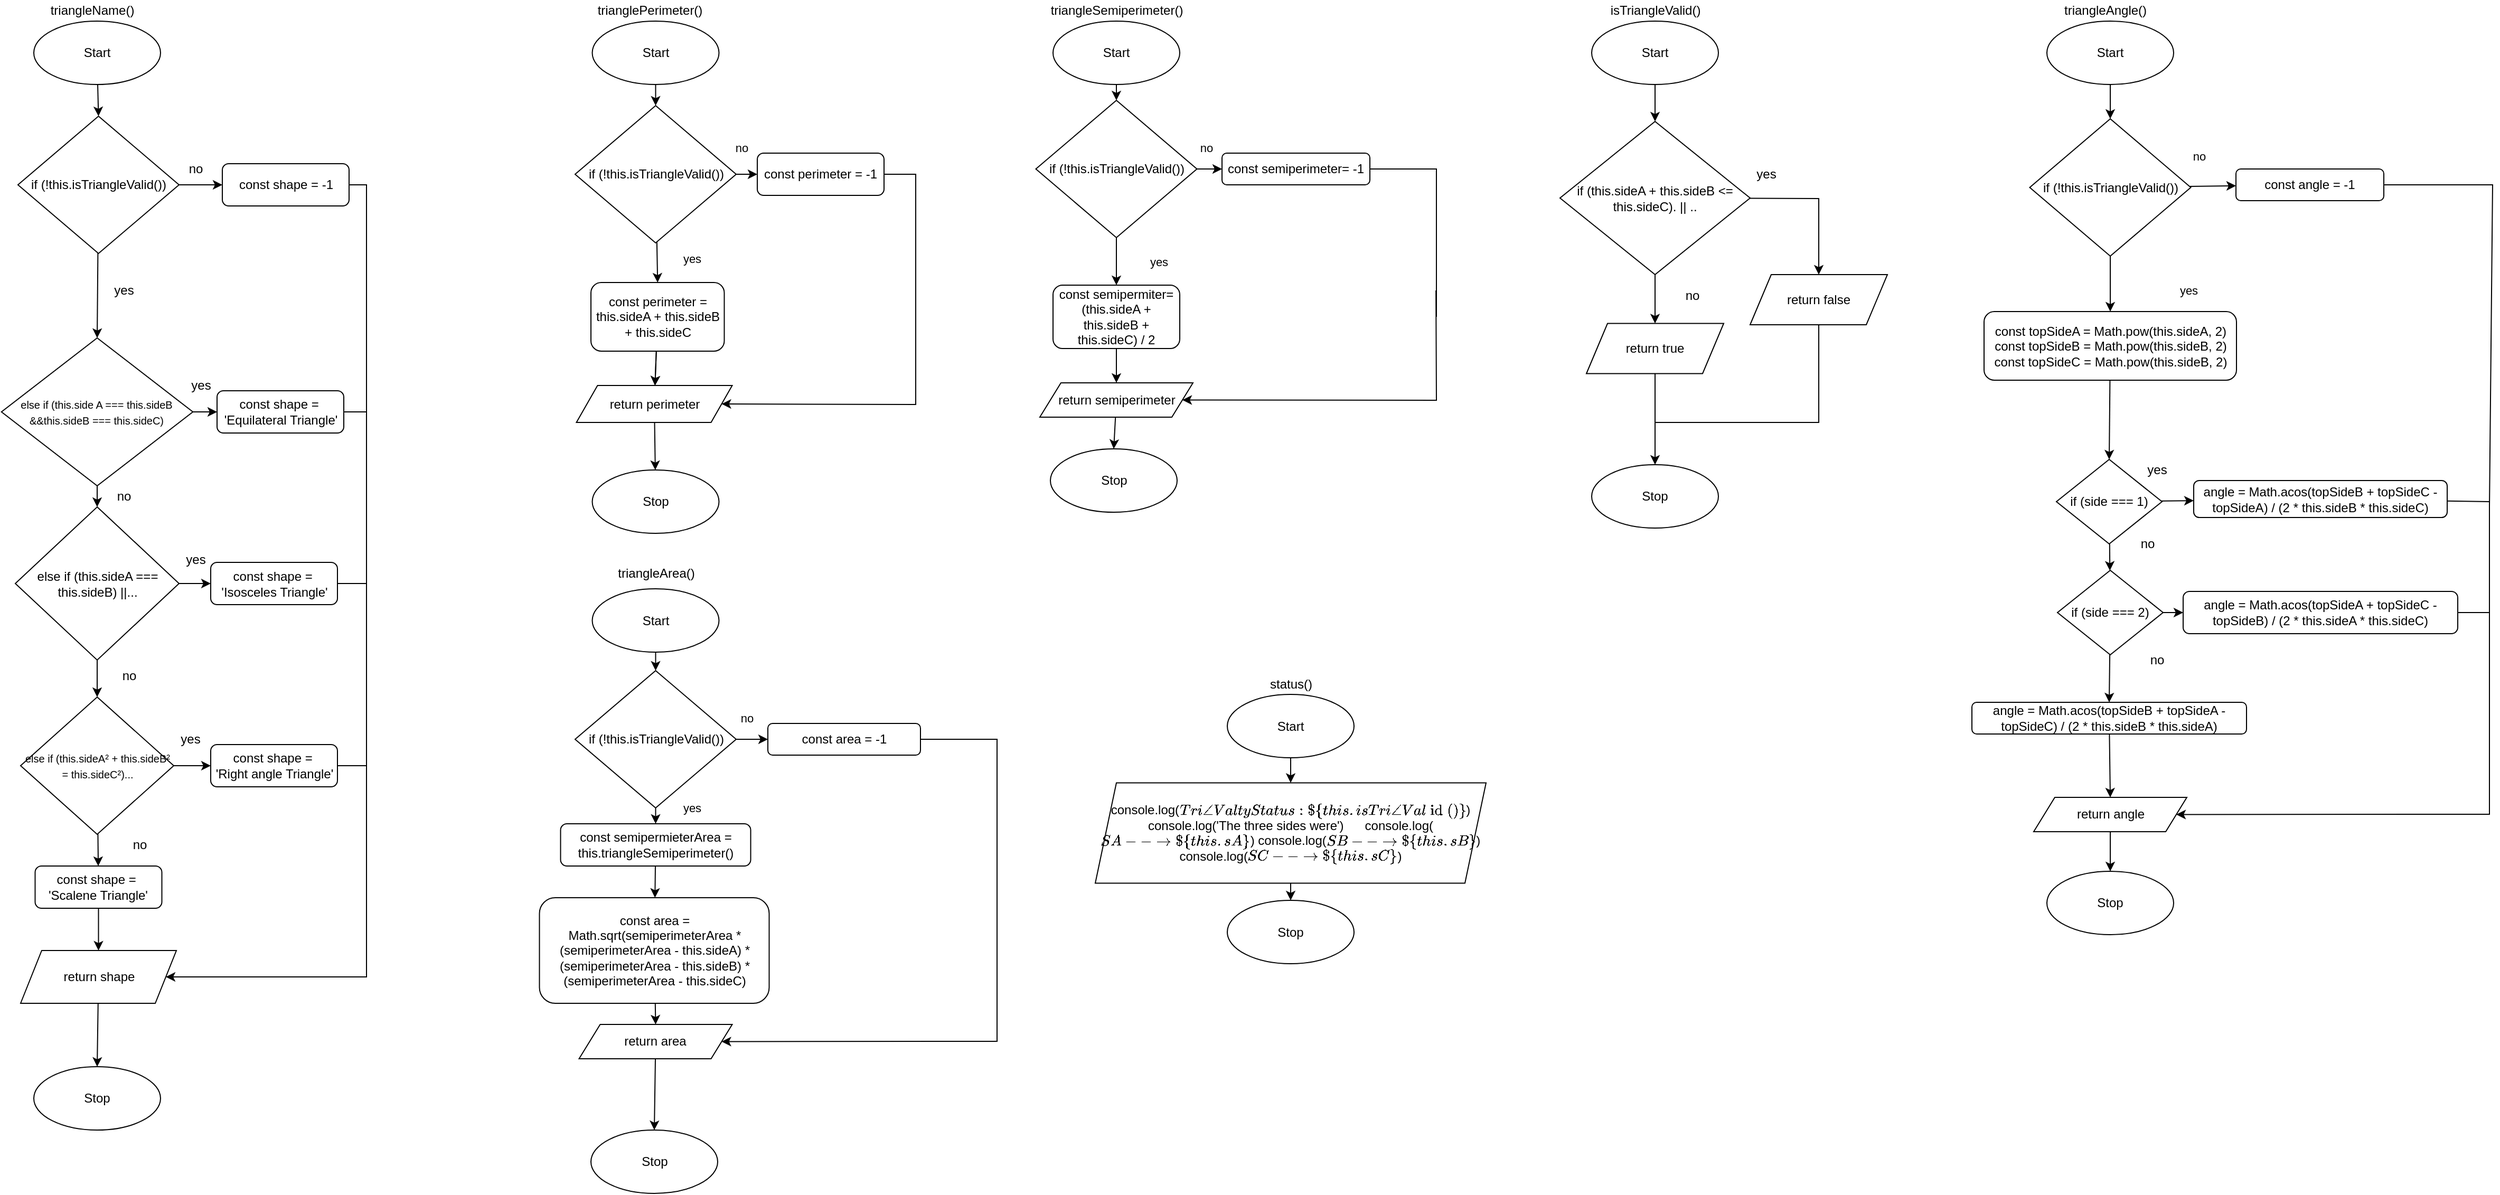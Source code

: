 <mxfile>
    <diagram id="bVoswQC8T6PlKmy4Bn8u" name="Page-1">
        <mxGraphModel dx="887" dy="1994" grid="1" gridSize="10" guides="1" tooltips="1" connect="1" arrows="1" fold="1" page="1" pageScale="1" pageWidth="827" pageHeight="1169" math="0" shadow="0">
            <root>
                <mxCell id="0"/>
                <mxCell id="1" parent="0"/>
                <mxCell id="290" style="edgeStyle=none;html=1;entryX=0.5;entryY=0;entryDx=0;entryDy=0;" parent="1" source="3" target="289" edge="1">
                    <mxGeometry relative="1" as="geometry"/>
                </mxCell>
                <mxCell id="3" value="Start" style="ellipse;whiteSpace=wrap;html=1;" parent="1" vertex="1">
                    <mxGeometry x="105" y="-80" width="120" height="60" as="geometry"/>
                </mxCell>
                <mxCell id="4" value="Stop" style="ellipse;whiteSpace=wrap;html=1;" parent="1" vertex="1">
                    <mxGeometry x="105" y="910" width="120" height="60" as="geometry"/>
                </mxCell>
                <mxCell id="127" value="triangleName()" style="text;html=1;align=center;verticalAlign=middle;resizable=0;points=[];autosize=1;strokeColor=none;fillColor=none;" parent="1" vertex="1">
                    <mxGeometry x="115" y="-100" width="90" height="20" as="geometry"/>
                </mxCell>
                <mxCell id="128" value="trianglePerimeter()" style="text;html=1;align=center;verticalAlign=middle;resizable=0;points=[];autosize=1;strokeColor=none;fillColor=none;" parent="1" vertex="1">
                    <mxGeometry x="632.5" y="-100" width="110" height="20" as="geometry"/>
                </mxCell>
                <mxCell id="129" value="triangleSemiperimeter()" style="text;html=1;align=center;verticalAlign=middle;resizable=0;points=[];autosize=1;strokeColor=none;fillColor=none;" parent="1" vertex="1">
                    <mxGeometry x="1060" y="-100" width="140" height="20" as="geometry"/>
                </mxCell>
                <mxCell id="130" value="triangleAngle()" style="text;html=1;align=center;verticalAlign=middle;resizable=0;points=[];autosize=1;strokeColor=none;fillColor=none;" parent="1" vertex="1">
                    <mxGeometry x="2021" y="-100" width="90" height="20" as="geometry"/>
                </mxCell>
                <mxCell id="133" value="status()" style="text;html=1;align=center;verticalAlign=middle;resizable=0;points=[];autosize=1;strokeColor=none;fillColor=none;" parent="1" vertex="1">
                    <mxGeometry x="1265" y="537.5" width="60" height="20" as="geometry"/>
                </mxCell>
                <mxCell id="140" value="" style="edgeStyle=none;html=1;" parent="1" source="134" target="136" edge="1">
                    <mxGeometry relative="1" as="geometry"/>
                </mxCell>
                <mxCell id="301" value="" style="edgeStyle=none;rounded=0;html=1;endArrow=classic;endFill=1;" parent="1" source="134" target="299" edge="1">
                    <mxGeometry relative="1" as="geometry"/>
                </mxCell>
                <mxCell id="134" value="&lt;font style=&quot;font-size: 10px&quot;&gt;else if (this.side A === this.sideB &amp;amp;&amp;amp;this.sideB === this.sideC)&lt;/font&gt;" style="rhombus;whiteSpace=wrap;html=1;" parent="1" vertex="1">
                    <mxGeometry x="74.38" y="220" width="181.25" height="140" as="geometry"/>
                </mxCell>
                <mxCell id="139" value="" style="edgeStyle=none;html=1;" parent="1" source="136" target="138" edge="1">
                    <mxGeometry relative="1" as="geometry"/>
                </mxCell>
                <mxCell id="304" style="edgeStyle=none;rounded=0;html=1;entryX=0;entryY=0.5;entryDx=0;entryDy=0;endArrow=classic;endFill=1;" parent="1" source="136" target="302" edge="1">
                    <mxGeometry relative="1" as="geometry"/>
                </mxCell>
                <mxCell id="136" value="else if (this.sideA === this.sideB) ||..." style="rhombus;whiteSpace=wrap;html=1;" parent="1" vertex="1">
                    <mxGeometry x="87.5" y="380" width="155" height="145" as="geometry"/>
                </mxCell>
                <mxCell id="312" style="edgeStyle=none;rounded=0;html=1;entryX=0;entryY=0.5;entryDx=0;entryDy=0;fontSize=11;endArrow=classic;endFill=1;" parent="1" source="138" target="310" edge="1">
                    <mxGeometry relative="1" as="geometry"/>
                </mxCell>
                <mxCell id="314" value="" style="edgeStyle=none;rounded=0;html=1;fontSize=11;endArrow=classic;endFill=1;" parent="1" source="138" target="313" edge="1">
                    <mxGeometry relative="1" as="geometry"/>
                </mxCell>
                <mxCell id="138" value="&lt;span&gt;&lt;font style=&quot;font-size: 10px&quot;&gt;else if (this.sideA² + this.sideB² = this.sideC²)...&lt;/font&gt;&lt;/span&gt;" style="rhombus;whiteSpace=wrap;html=1;" parent="1" vertex="1">
                    <mxGeometry x="92.5" y="560" width="145" height="130" as="geometry"/>
                </mxCell>
                <mxCell id="142" value="no" style="text;html=1;align=center;verticalAlign=middle;resizable=0;points=[];autosize=1;strokeColor=none;fillColor=none;" parent="1" vertex="1">
                    <mxGeometry x="175" y="360" width="30" height="20" as="geometry"/>
                </mxCell>
                <mxCell id="143" value="no" style="text;html=1;align=center;verticalAlign=middle;resizable=0;points=[];autosize=1;strokeColor=none;fillColor=none;" parent="1" vertex="1">
                    <mxGeometry x="180" y="530" width="30" height="20" as="geometry"/>
                </mxCell>
                <mxCell id="144" value="no" style="text;html=1;align=center;verticalAlign=middle;resizable=0;points=[];autosize=1;strokeColor=none;fillColor=none;" parent="1" vertex="1">
                    <mxGeometry x="190" y="690" width="30" height="20" as="geometry"/>
                </mxCell>
                <mxCell id="151" style="edgeStyle=none;html=1;entryX=0.5;entryY=0;entryDx=0;entryDy=0;" parent="1" source="146" target="4" edge="1">
                    <mxGeometry relative="1" as="geometry"/>
                </mxCell>
                <mxCell id="146" value="return shape" style="shape=parallelogram;perimeter=parallelogramPerimeter;whiteSpace=wrap;html=1;fixedSize=1;" parent="1" vertex="1">
                    <mxGeometry x="92.5" y="800" width="147.5" height="50" as="geometry"/>
                </mxCell>
                <mxCell id="152" value="yes" style="text;html=1;align=center;verticalAlign=middle;resizable=0;points=[];autosize=1;strokeColor=none;fillColor=none;" parent="1" vertex="1">
                    <mxGeometry x="247.5" y="255" width="30" height="20" as="geometry"/>
                </mxCell>
                <mxCell id="153" value="yes" style="text;html=1;align=center;verticalAlign=middle;resizable=0;points=[];autosize=1;strokeColor=none;fillColor=none;" parent="1" vertex="1">
                    <mxGeometry x="242.5" y="420" width="30" height="20" as="geometry"/>
                </mxCell>
                <mxCell id="154" value="yes" style="text;html=1;align=center;verticalAlign=middle;resizable=0;points=[];autosize=1;strokeColor=none;fillColor=none;" parent="1" vertex="1">
                    <mxGeometry x="237.5" y="590" width="30" height="20" as="geometry"/>
                </mxCell>
                <mxCell id="319" value="" style="edgeStyle=none;rounded=0;html=1;fontSize=11;endArrow=classic;endFill=1;" parent="1" source="167" target="318" edge="1">
                    <mxGeometry relative="1" as="geometry"/>
                </mxCell>
                <mxCell id="167" value="Start" style="ellipse;whiteSpace=wrap;html=1;" parent="1" vertex="1">
                    <mxGeometry x="633.75" y="-80" width="120" height="60" as="geometry"/>
                </mxCell>
                <mxCell id="168" value="Stop" style="ellipse;whiteSpace=wrap;html=1;" parent="1" vertex="1">
                    <mxGeometry x="633.75" y="345" width="120" height="60" as="geometry"/>
                </mxCell>
                <mxCell id="331" style="edgeStyle=none;rounded=0;html=1;entryX=0.5;entryY=0;entryDx=0;entryDy=0;fontSize=11;endArrow=classic;endFill=1;" parent="1" source="178" target="330" edge="1">
                    <mxGeometry relative="1" as="geometry"/>
                </mxCell>
                <mxCell id="178" value="Start" style="ellipse;whiteSpace=wrap;html=1;" parent="1" vertex="1">
                    <mxGeometry x="1070" y="-80" width="120" height="60" as="geometry"/>
                </mxCell>
                <mxCell id="248" value="" style="edgeStyle=none;html=1;" parent="1" source="179" target="247" edge="1">
                    <mxGeometry relative="1" as="geometry"/>
                </mxCell>
                <mxCell id="323" value="" style="edgeStyle=none;rounded=0;html=1;fontSize=11;endArrow=classic;endFill=1;" parent="1" source="179" target="247" edge="1">
                    <mxGeometry relative="1" as="geometry"/>
                </mxCell>
                <mxCell id="179" value="const perimeter = this.sideA + this.sideB + this.sideC" style="rounded=1;whiteSpace=wrap;html=1;" parent="1" vertex="1">
                    <mxGeometry x="632.5" y="167.5" width="126.25" height="65" as="geometry"/>
                </mxCell>
                <mxCell id="251" style="edgeStyle=none;html=1;entryX=0.5;entryY=0;entryDx=0;entryDy=0;" parent="1" source="181" target="250" edge="1">
                    <mxGeometry relative="1" as="geometry"/>
                </mxCell>
                <mxCell id="181" value="const semipermiter= (this.sideA + this.sideB + this.sideC) / 2" style="rounded=1;whiteSpace=wrap;html=1;" parent="1" vertex="1">
                    <mxGeometry x="1070" y="170" width="120" height="60" as="geometry"/>
                </mxCell>
                <mxCell id="188" value="Stop" style="ellipse;whiteSpace=wrap;html=1;" parent="1" vertex="1">
                    <mxGeometry x="1067.5" y="325" width="120" height="60" as="geometry"/>
                </mxCell>
                <mxCell id="190" value="triangleArea()" style="text;html=1;align=center;verticalAlign=middle;resizable=0;points=[];autosize=1;strokeColor=none;fillColor=none;" parent="1" vertex="1">
                    <mxGeometry x="648.75" y="432.5" width="90" height="20" as="geometry"/>
                </mxCell>
                <mxCell id="343" style="edgeStyle=none;rounded=0;html=1;entryX=0.5;entryY=0;entryDx=0;entryDy=0;fontSize=11;endArrow=classic;endFill=1;" parent="1" source="192" target="342" edge="1">
                    <mxGeometry relative="1" as="geometry"/>
                </mxCell>
                <mxCell id="192" value="Start" style="ellipse;whiteSpace=wrap;html=1;" parent="1" vertex="1">
                    <mxGeometry x="633.75" y="457.5" width="120" height="60" as="geometry"/>
                </mxCell>
                <mxCell id="193" style="edgeStyle=none;rounded=0;html=1;entryX=0.5;entryY=0;entryDx=0;entryDy=0;endArrow=classic;endFill=1;startArrow=none;" parent="1" source="253" target="195" edge="1">
                    <mxGeometry relative="1" as="geometry"/>
                </mxCell>
                <mxCell id="256" style="edgeStyle=none;html=1;entryX=0.5;entryY=0;entryDx=0;entryDy=0;" parent="1" source="194" target="253" edge="1">
                    <mxGeometry relative="1" as="geometry"/>
                </mxCell>
                <mxCell id="194" value="const area = Math.sqrt(semiperimeterArea *(semiperimeterArea - this.sideA) * (semiperimeterArea - this.sideB) * (semiperimeterArea - this.sideC)" style="rounded=1;whiteSpace=wrap;html=1;" parent="1" vertex="1">
                    <mxGeometry x="583.75" y="750" width="217.5" height="100" as="geometry"/>
                </mxCell>
                <mxCell id="195" value="Stop" style="ellipse;whiteSpace=wrap;html=1;" parent="1" vertex="1">
                    <mxGeometry x="632.5" y="970" width="120" height="60" as="geometry"/>
                </mxCell>
                <mxCell id="258" style="edgeStyle=none;html=1;entryX=0.5;entryY=0;entryDx=0;entryDy=0;" parent="1" source="196" target="257" edge="1">
                    <mxGeometry relative="1" as="geometry"/>
                </mxCell>
                <mxCell id="196" value="const topSideA = Math.pow(this.sideA, 2)&lt;br&gt;const topSideB = Math.pow(this.sideB, 2)&lt;br&gt;const topSideC = Math.pow(this.sideB, 2)" style="rounded=1;whiteSpace=wrap;html=1;" parent="1" vertex="1">
                    <mxGeometry x="1951.5" y="195" width="239" height="65" as="geometry"/>
                </mxCell>
                <mxCell id="358" style="edgeStyle=none;rounded=0;html=1;entryX=0.5;entryY=0;entryDx=0;entryDy=0;fontSize=11;endArrow=classic;endFill=1;" parent="1" source="198" target="357" edge="1">
                    <mxGeometry relative="1" as="geometry"/>
                </mxCell>
                <mxCell id="198" value="Start" style="ellipse;whiteSpace=wrap;html=1;" parent="1" vertex="1">
                    <mxGeometry x="2011" y="-80" width="120" height="60" as="geometry"/>
                </mxCell>
                <mxCell id="200" value="Stop" style="ellipse;whiteSpace=wrap;html=1;" parent="1" vertex="1">
                    <mxGeometry x="2011" y="725" width="120" height="60" as="geometry"/>
                </mxCell>
                <mxCell id="286" style="edgeStyle=none;html=1;entryX=0.5;entryY=0;entryDx=0;entryDy=0;" parent="1" source="207" target="281" edge="1">
                    <mxGeometry relative="1" as="geometry"/>
                </mxCell>
                <mxCell id="207" value="angle = Math.acos(topSideB + topSideA - topSideC) / (2 * this.sideB * this.sideA)" style="rounded=1;whiteSpace=wrap;html=1;" parent="1" vertex="1">
                    <mxGeometry x="1940" y="565" width="260" height="30" as="geometry"/>
                </mxCell>
                <mxCell id="222" style="edgeStyle=none;rounded=0;html=1;entryX=0.5;entryY=0;entryDx=0;entryDy=0;fontFamily=Helvetica;fontSize=12;endArrow=classic;endFill=1;" parent="1" source="213" target="221" edge="1">
                    <mxGeometry relative="1" as="geometry"/>
                </mxCell>
                <mxCell id="213" value="Start" style="ellipse;whiteSpace=wrap;html=1;" parent="1" vertex="1">
                    <mxGeometry x="1235" y="557.5" width="120" height="60" as="geometry"/>
                </mxCell>
                <mxCell id="216" value="Stop" style="ellipse;whiteSpace=wrap;html=1;" parent="1" vertex="1">
                    <mxGeometry x="1235" y="752.5" width="120" height="60" as="geometry"/>
                </mxCell>
                <mxCell id="224" style="edgeStyle=none;rounded=0;html=1;entryX=0.5;entryY=0;entryDx=0;entryDy=0;fontFamily=Helvetica;fontSize=12;endArrow=classic;endFill=1;" parent="1" source="221" target="216" edge="1">
                    <mxGeometry relative="1" as="geometry"/>
                </mxCell>
                <mxCell id="221" value="console.log(`Triangle Validity Status: ${this.isTriangleValid()}`)&lt;br&gt;console.log('The three sides were')&amp;nbsp; &amp;nbsp; &amp;nbsp; console.log(`Side A ---&amp;gt; ${this.sideA}`) console.log(`Side B ---&amp;gt; ${this.sideB}`) console.log(`Side C ---&amp;gt; ${this.sideC}`)" style="shape=parallelogram;perimeter=parallelogramPerimeter;whiteSpace=wrap;html=1;fixedSize=1;fontFamily=Helvetica;fontSize=12;" parent="1" vertex="1">
                    <mxGeometry x="1110" y="641.25" width="370" height="95" as="geometry"/>
                </mxCell>
                <mxCell id="226" value="isTriangleValid()" style="text;html=1;align=center;verticalAlign=middle;resizable=0;points=[];autosize=1;strokeColor=none;fillColor=none;" parent="1" vertex="1">
                    <mxGeometry x="1590" y="-100" width="100" height="20" as="geometry"/>
                </mxCell>
                <mxCell id="233" style="edgeStyle=none;html=1;entryX=0.5;entryY=0;entryDx=0;entryDy=0;" parent="1" source="228" target="232" edge="1">
                    <mxGeometry relative="1" as="geometry"/>
                </mxCell>
                <mxCell id="228" value="Start" style="ellipse;whiteSpace=wrap;html=1;" parent="1" vertex="1">
                    <mxGeometry x="1580" y="-80" width="120" height="60" as="geometry"/>
                </mxCell>
                <mxCell id="229" value="Stop" style="ellipse;whiteSpace=wrap;html=1;" parent="1" vertex="1">
                    <mxGeometry x="1580" y="340" width="120" height="60" as="geometry"/>
                </mxCell>
                <mxCell id="236" style="edgeStyle=none;html=1;entryX=0.5;entryY=0;entryDx=0;entryDy=0;rounded=0;" parent="1" source="232" target="239" edge="1">
                    <mxGeometry relative="1" as="geometry">
                        <mxPoint x="1875" y="147.5" as="targetPoint"/>
                        <Array as="points">
                            <mxPoint x="1795" y="88"/>
                        </Array>
                    </mxGeometry>
                </mxCell>
                <mxCell id="242" style="edgeStyle=none;rounded=0;html=1;entryX=0.5;entryY=0;entryDx=0;entryDy=0;endArrow=classic;endFill=1;" parent="1" source="232" target="241" edge="1">
                    <mxGeometry relative="1" as="geometry"/>
                </mxCell>
                <mxCell id="232" value="if (this.sideA + this.sideB &amp;lt;= this.sideC). || .." style="rhombus;whiteSpace=wrap;html=1;" parent="1" vertex="1">
                    <mxGeometry x="1550" y="15" width="180" height="145" as="geometry"/>
                </mxCell>
                <mxCell id="240" style="edgeStyle=none;rounded=0;html=1;endArrow=none;endFill=0;exitX=0.5;exitY=1;exitDx=0;exitDy=0;" parent="1" source="239" edge="1">
                    <mxGeometry relative="1" as="geometry">
                        <mxPoint x="1640" y="300" as="targetPoint"/>
                        <mxPoint x="1879" y="207.5" as="sourcePoint"/>
                        <Array as="points">
                            <mxPoint x="1795" y="300"/>
                        </Array>
                    </mxGeometry>
                </mxCell>
                <mxCell id="239" value="return false" style="shape=parallelogram;perimeter=parallelogramPerimeter;whiteSpace=wrap;html=1;fixedSize=1;fontFamily=Helvetica;fontSize=12;" parent="1" vertex="1">
                    <mxGeometry x="1730" y="160" width="130" height="47.5" as="geometry"/>
                </mxCell>
                <mxCell id="244" style="edgeStyle=none;rounded=0;html=1;entryX=0.5;entryY=0;entryDx=0;entryDy=0;endArrow=classic;endFill=1;" parent="1" source="241" target="229" edge="1">
                    <mxGeometry relative="1" as="geometry"/>
                </mxCell>
                <mxCell id="241" value="return true" style="shape=parallelogram;perimeter=parallelogramPerimeter;whiteSpace=wrap;html=1;fixedSize=1;fontFamily=Helvetica;fontSize=12;" parent="1" vertex="1">
                    <mxGeometry x="1575" y="206.25" width="130" height="47.5" as="geometry"/>
                </mxCell>
                <mxCell id="245" value="yes" style="text;html=1;align=center;verticalAlign=middle;resizable=0;points=[];autosize=1;strokeColor=none;fillColor=none;" parent="1" vertex="1">
                    <mxGeometry x="1730" y="55" width="30" height="20" as="geometry"/>
                </mxCell>
                <mxCell id="246" value="no" style="text;html=1;align=center;verticalAlign=middle;resizable=0;points=[];autosize=1;strokeColor=none;fillColor=none;" parent="1" vertex="1">
                    <mxGeometry x="1660" y="170" width="30" height="20" as="geometry"/>
                </mxCell>
                <mxCell id="249" value="" style="edgeStyle=none;html=1;" parent="1" source="247" target="168" edge="1">
                    <mxGeometry relative="1" as="geometry"/>
                </mxCell>
                <mxCell id="247" value="return perimeter" style="shape=parallelogram;perimeter=parallelogramPerimeter;whiteSpace=wrap;html=1;fixedSize=1;" parent="1" vertex="1">
                    <mxGeometry x="618.75" y="265" width="147.5" height="35" as="geometry"/>
                </mxCell>
                <mxCell id="252" style="edgeStyle=none;html=1;entryX=0.5;entryY=0;entryDx=0;entryDy=0;" parent="1" source="250" target="188" edge="1">
                    <mxGeometry relative="1" as="geometry"/>
                </mxCell>
                <mxCell id="250" value="return semiperimeter" style="shape=parallelogram;perimeter=parallelogramPerimeter;whiteSpace=wrap;html=1;fixedSize=1;" parent="1" vertex="1">
                    <mxGeometry x="1057.5" y="262.5" width="145" height="32.5" as="geometry"/>
                </mxCell>
                <mxCell id="253" value="return area" style="shape=parallelogram;perimeter=parallelogramPerimeter;whiteSpace=wrap;html=1;fixedSize=1;" parent="1" vertex="1">
                    <mxGeometry x="621.25" y="870" width="145" height="32.5" as="geometry"/>
                </mxCell>
                <mxCell id="267" value="" style="edgeStyle=none;rounded=0;html=1;endArrow=classic;endFill=1;" parent="1" source="257" target="266" edge="1">
                    <mxGeometry relative="1" as="geometry"/>
                </mxCell>
                <mxCell id="269" value="" style="edgeStyle=none;rounded=0;html=1;endArrow=classic;endFill=1;" parent="1" source="257" target="261" edge="1">
                    <mxGeometry relative="1" as="geometry"/>
                </mxCell>
                <mxCell id="257" value="if (side === 1)" style="rhombus;whiteSpace=wrap;html=1;" parent="1" vertex="1">
                    <mxGeometry x="2020" y="335" width="100" height="80" as="geometry"/>
                </mxCell>
                <mxCell id="276" style="edgeStyle=none;rounded=0;html=1;endArrow=none;endFill=0;" parent="1" source="261" edge="1">
                    <mxGeometry relative="1" as="geometry">
                        <mxPoint x="2430" y="485" as="targetPoint"/>
                        <Array as="points">
                            <mxPoint x="2430" y="375"/>
                        </Array>
                    </mxGeometry>
                </mxCell>
                <mxCell id="261" value="angle = Math.acos(topSideB + topSideC - topSideA) / (2 * this.sideB * this.sideC)" style="rounded=1;whiteSpace=wrap;html=1;" parent="1" vertex="1">
                    <mxGeometry x="2150" y="355" width="240" height="35" as="geometry"/>
                </mxCell>
                <mxCell id="272" style="edgeStyle=none;rounded=0;html=1;entryX=0;entryY=0.5;entryDx=0;entryDy=0;endArrow=classic;endFill=1;" parent="1" source="266" target="271" edge="1">
                    <mxGeometry relative="1" as="geometry"/>
                </mxCell>
                <mxCell id="285" style="edgeStyle=none;html=1;entryX=0.5;entryY=0;entryDx=0;entryDy=0;" parent="1" source="266" target="207" edge="1">
                    <mxGeometry relative="1" as="geometry"/>
                </mxCell>
                <mxCell id="266" value="if (side === 2)" style="rhombus;whiteSpace=wrap;html=1;" parent="1" vertex="1">
                    <mxGeometry x="2021" y="440" width="100" height="80" as="geometry"/>
                </mxCell>
                <mxCell id="275" style="edgeStyle=none;rounded=0;html=1;entryX=1;entryY=0.5;entryDx=0;entryDy=0;endArrow=classic;endFill=1;exitX=1;exitY=0.5;exitDx=0;exitDy=0;" parent="1" source="271" target="281" edge="1">
                    <mxGeometry relative="1" as="geometry">
                        <Array as="points">
                            <mxPoint x="2430" y="480"/>
                            <mxPoint x="2430" y="671"/>
                        </Array>
                    </mxGeometry>
                </mxCell>
                <mxCell id="271" value="angle = Math.acos(topSideA + topSideC - topSideB) / (2 * this.sideA * this.sideC)" style="rounded=1;whiteSpace=wrap;html=1;" parent="1" vertex="1">
                    <mxGeometry x="2140" y="460" width="260" height="40" as="geometry"/>
                </mxCell>
                <mxCell id="277" value="no" style="text;html=1;align=center;verticalAlign=middle;resizable=0;points=[];autosize=1;strokeColor=none;fillColor=none;" parent="1" vertex="1">
                    <mxGeometry x="2091" y="405" width="30" height="20" as="geometry"/>
                </mxCell>
                <mxCell id="278" value="yes" style="text;html=1;align=center;verticalAlign=middle;resizable=0;points=[];autosize=1;strokeColor=none;fillColor=none;" parent="1" vertex="1">
                    <mxGeometry x="2100" y="335" width="30" height="20" as="geometry"/>
                </mxCell>
                <mxCell id="279" value="no" style="text;html=1;align=center;verticalAlign=middle;resizable=0;points=[];autosize=1;strokeColor=none;fillColor=none;" parent="1" vertex="1">
                    <mxGeometry x="2100" y="515" width="30" height="20" as="geometry"/>
                </mxCell>
                <mxCell id="283" value="" style="edgeStyle=none;rounded=0;html=1;endArrow=classic;endFill=1;" parent="1" source="281" target="200" edge="1">
                    <mxGeometry relative="1" as="geometry"/>
                </mxCell>
                <mxCell id="281" value="return angle" style="shape=parallelogram;perimeter=parallelogramPerimeter;whiteSpace=wrap;html=1;fixedSize=1;" parent="1" vertex="1">
                    <mxGeometry x="1998.5" y="655" width="145" height="32.5" as="geometry"/>
                </mxCell>
                <mxCell id="291" style="edgeStyle=none;html=1;entryX=0.5;entryY=0;entryDx=0;entryDy=0;" parent="1" source="289" target="134" edge="1">
                    <mxGeometry relative="1" as="geometry"/>
                </mxCell>
                <mxCell id="294" value="" style="edgeStyle=none;html=1;" parent="1" source="289" target="293" edge="1">
                    <mxGeometry relative="1" as="geometry"/>
                </mxCell>
                <mxCell id="289" value="if (!this.isTriangleValid())" style="rhombus;whiteSpace=wrap;html=1;" parent="1" vertex="1">
                    <mxGeometry x="90" y="10" width="152.5" height="130" as="geometry"/>
                </mxCell>
                <mxCell id="292" value="yes" style="text;html=1;align=center;verticalAlign=middle;resizable=0;points=[];autosize=1;strokeColor=none;fillColor=none;" parent="1" vertex="1">
                    <mxGeometry x="175" y="165" width="30" height="20" as="geometry"/>
                </mxCell>
                <mxCell id="377" style="edgeStyle=none;rounded=0;html=1;endArrow=none;endFill=0;" edge="1" parent="1" source="293">
                    <mxGeometry relative="1" as="geometry">
                        <mxPoint x="420" y="630" as="targetPoint"/>
                        <Array as="points">
                            <mxPoint x="420" y="75"/>
                        </Array>
                    </mxGeometry>
                </mxCell>
                <mxCell id="293" value="const shape = -1" style="rounded=1;whiteSpace=wrap;html=1;" parent="1" vertex="1">
                    <mxGeometry x="283.5" y="55" width="120" height="40" as="geometry"/>
                </mxCell>
                <mxCell id="378" style="edgeStyle=none;rounded=0;html=1;endArrow=none;endFill=0;" edge="1" parent="1" source="299">
                    <mxGeometry relative="1" as="geometry">
                        <mxPoint x="420" y="290" as="targetPoint"/>
                    </mxGeometry>
                </mxCell>
                <mxCell id="299" value="const shape =&amp;nbsp;&lt;br&gt;'Equilateral Triangle'" style="rounded=1;whiteSpace=wrap;html=1;" parent="1" vertex="1">
                    <mxGeometry x="278.5" y="270" width="120" height="40" as="geometry"/>
                </mxCell>
                <mxCell id="379" style="edgeStyle=none;rounded=0;html=1;endArrow=none;endFill=0;" edge="1" parent="1" source="302">
                    <mxGeometry relative="1" as="geometry">
                        <mxPoint x="420" y="452.5" as="targetPoint"/>
                    </mxGeometry>
                </mxCell>
                <mxCell id="302" value="const shape =&amp;nbsp;&lt;br&gt;'Isosceles Triangle'" style="rounded=1;whiteSpace=wrap;html=1;" parent="1" vertex="1">
                    <mxGeometry x="272.5" y="432.5" width="120" height="40" as="geometry"/>
                </mxCell>
                <mxCell id="373" style="edgeStyle=none;html=1;entryX=1;entryY=0.5;entryDx=0;entryDy=0;endArrow=classic;endFill=1;rounded=0;" edge="1" parent="1" source="310" target="146">
                    <mxGeometry relative="1" as="geometry">
                        <Array as="points">
                            <mxPoint x="420" y="625"/>
                            <mxPoint x="420" y="825"/>
                        </Array>
                    </mxGeometry>
                </mxCell>
                <mxCell id="310" value="const shape =&amp;nbsp;&lt;br&gt;'Right angle Triangle'" style="rounded=1;whiteSpace=wrap;html=1;" parent="1" vertex="1">
                    <mxGeometry x="272.5" y="605" width="120" height="40" as="geometry"/>
                </mxCell>
                <mxCell id="315" value="" style="edgeStyle=none;rounded=0;html=1;fontSize=11;endArrow=classic;endFill=1;" parent="1" source="313" target="146" edge="1">
                    <mxGeometry relative="1" as="geometry"/>
                </mxCell>
                <mxCell id="313" value="const shape =&amp;nbsp;&lt;br&gt;'Scalene Triangle'" style="rounded=1;whiteSpace=wrap;html=1;" parent="1" vertex="1">
                    <mxGeometry x="106.25" y="720" width="120" height="40" as="geometry"/>
                </mxCell>
                <mxCell id="316" value="no" style="text;html=1;align=center;verticalAlign=middle;resizable=0;points=[];autosize=1;strokeColor=none;fillColor=none;" parent="1" vertex="1">
                    <mxGeometry x="242.5" y="50" width="30" height="20" as="geometry"/>
                </mxCell>
                <mxCell id="322" style="edgeStyle=none;rounded=0;html=1;entryX=0;entryY=0.5;entryDx=0;entryDy=0;fontSize=11;endArrow=classic;endFill=1;" parent="1" source="318" target="321" edge="1">
                    <mxGeometry relative="1" as="geometry"/>
                </mxCell>
                <mxCell id="329" style="edgeStyle=none;rounded=0;html=1;entryX=0.5;entryY=0;entryDx=0;entryDy=0;fontSize=11;endArrow=classic;endFill=1;" parent="1" source="318" target="179" edge="1">
                    <mxGeometry relative="1" as="geometry"/>
                </mxCell>
                <mxCell id="318" value="if (!this.isTriangleValid())" style="rhombus;whiteSpace=wrap;html=1;" parent="1" vertex="1">
                    <mxGeometry x="617.5" width="152.5" height="130" as="geometry"/>
                </mxCell>
                <mxCell id="371" style="edgeStyle=none;html=1;endArrow=none;endFill=0;rounded=0;" edge="1" parent="1" source="321">
                    <mxGeometry relative="1" as="geometry">
                        <mxPoint x="940" y="180" as="targetPoint"/>
                        <Array as="points">
                            <mxPoint x="940" y="65"/>
                        </Array>
                    </mxGeometry>
                </mxCell>
                <mxCell id="321" value="const perimeter = -1" style="rounded=1;whiteSpace=wrap;html=1;" parent="1" vertex="1">
                    <mxGeometry x="790" y="45" width="120" height="40" as="geometry"/>
                </mxCell>
                <mxCell id="326" style="edgeStyle=none;rounded=0;html=1;fontSize=11;endArrow=classic;endFill=1;entryX=1;entryY=0.5;entryDx=0;entryDy=0;" parent="1" edge="1" target="247">
                    <mxGeometry relative="1" as="geometry">
                        <mxPoint x="693" y="320" as="targetPoint"/>
                        <Array as="points">
                            <mxPoint x="940" y="283"/>
                        </Array>
                        <mxPoint x="940" y="180" as="sourcePoint"/>
                    </mxGeometry>
                </mxCell>
                <mxCell id="327" value="no" style="text;html=1;align=center;verticalAlign=middle;resizable=0;points=[];autosize=1;strokeColor=none;fillColor=none;fontSize=11;" parent="1" vertex="1">
                    <mxGeometry x="760" y="30" width="30" height="20" as="geometry"/>
                </mxCell>
                <mxCell id="328" value="yes" style="text;html=1;align=center;verticalAlign=middle;resizable=0;points=[];autosize=1;strokeColor=none;fillColor=none;fontSize=11;" parent="1" vertex="1">
                    <mxGeometry x="712.5" y="135" width="30" height="20" as="geometry"/>
                </mxCell>
                <mxCell id="333" style="edgeStyle=none;rounded=0;html=1;entryX=0.5;entryY=0;entryDx=0;entryDy=0;fontSize=11;endArrow=classic;endFill=1;" parent="1" source="330" target="181" edge="1">
                    <mxGeometry relative="1" as="geometry"/>
                </mxCell>
                <mxCell id="335" style="edgeStyle=none;rounded=0;html=1;entryX=0;entryY=0.5;entryDx=0;entryDy=0;fontSize=11;endArrow=classic;endFill=1;" parent="1" source="330" target="334" edge="1">
                    <mxGeometry relative="1" as="geometry"/>
                </mxCell>
                <mxCell id="330" value="if (!this.isTriangleValid())" style="rhombus;whiteSpace=wrap;html=1;" parent="1" vertex="1">
                    <mxGeometry x="1053.75" y="-5" width="152.5" height="130" as="geometry"/>
                </mxCell>
                <mxCell id="337" style="edgeStyle=none;rounded=0;html=1;fontSize=11;endArrow=none;endFill=0;" parent="1" source="334" edge="1">
                    <mxGeometry relative="1" as="geometry">
                        <Array as="points">
                            <mxPoint x="1433" y="60"/>
                        </Array>
                        <mxPoint x="1433" y="200" as="targetPoint"/>
                    </mxGeometry>
                </mxCell>
                <mxCell id="334" value="const semiperimeter= -1" style="rounded=1;whiteSpace=wrap;html=1;" parent="1" vertex="1">
                    <mxGeometry x="1230" y="45" width="140" height="30" as="geometry"/>
                </mxCell>
                <mxCell id="338" style="edgeStyle=none;rounded=0;html=1;fontSize=11;endArrow=classic;endFill=1;entryX=1;entryY=0.5;entryDx=0;entryDy=0;" parent="1" edge="1" target="250">
                    <mxGeometry relative="1" as="geometry">
                        <mxPoint x="1130" y="310" as="targetPoint"/>
                        <Array as="points">
                            <mxPoint x="1433" y="279"/>
                        </Array>
                        <mxPoint x="1432.568" y="175" as="sourcePoint"/>
                    </mxGeometry>
                </mxCell>
                <mxCell id="339" value="no" style="text;html=1;align=center;verticalAlign=middle;resizable=0;points=[];autosize=1;strokeColor=none;fillColor=none;fontSize=11;" parent="1" vertex="1">
                    <mxGeometry x="1200" y="30" width="30" height="20" as="geometry"/>
                </mxCell>
                <mxCell id="340" value="yes" style="text;html=1;align=center;verticalAlign=middle;resizable=0;points=[];autosize=1;strokeColor=none;fillColor=none;fontSize=11;" parent="1" vertex="1">
                    <mxGeometry x="1155" y="137.5" width="30" height="20" as="geometry"/>
                </mxCell>
                <mxCell id="345" style="edgeStyle=none;rounded=0;html=1;entryX=0;entryY=0.5;entryDx=0;entryDy=0;fontSize=11;endArrow=classic;endFill=1;" parent="1" source="342" target="344" edge="1">
                    <mxGeometry relative="1" as="geometry"/>
                </mxCell>
                <mxCell id="351" value="" style="edgeStyle=none;rounded=0;html=1;fontSize=11;endArrow=classic;endFill=1;" parent="1" source="342" target="350" edge="1">
                    <mxGeometry relative="1" as="geometry"/>
                </mxCell>
                <mxCell id="342" value="if (!this.isTriangleValid())" style="rhombus;whiteSpace=wrap;html=1;" parent="1" vertex="1">
                    <mxGeometry x="617.5" y="535" width="152.5" height="130" as="geometry"/>
                </mxCell>
                <mxCell id="381" style="edgeStyle=none;rounded=0;html=1;endArrow=none;endFill=0;" edge="1" parent="1">
                    <mxGeometry relative="1" as="geometry">
                        <mxPoint x="1017" y="680" as="targetPoint"/>
                        <mxPoint x="941.5" y="600" as="sourcePoint"/>
                        <Array as="points">
                            <mxPoint x="1017" y="600"/>
                        </Array>
                    </mxGeometry>
                </mxCell>
                <mxCell id="344" value="const area = -1" style="rounded=1;whiteSpace=wrap;html=1;" parent="1" vertex="1">
                    <mxGeometry x="800" y="585" width="144.5" height="30" as="geometry"/>
                </mxCell>
                <mxCell id="348" style="edgeStyle=none;rounded=0;html=1;fontSize=11;endArrow=classic;endFill=1;entryX=1;entryY=0.5;entryDx=0;entryDy=0;" parent="1" edge="1" target="253">
                    <mxGeometry relative="1" as="geometry">
                        <mxPoint x="692" y="930" as="targetPoint"/>
                        <Array as="points">
                            <mxPoint x="1017" y="886"/>
                        </Array>
                        <mxPoint x="1017" y="677.5" as="sourcePoint"/>
                    </mxGeometry>
                </mxCell>
                <mxCell id="349" value="no" style="text;html=1;align=center;verticalAlign=middle;resizable=0;points=[];autosize=1;strokeColor=none;fillColor=none;fontSize=11;" parent="1" vertex="1">
                    <mxGeometry x="765" y="570" width="30" height="20" as="geometry"/>
                </mxCell>
                <mxCell id="353" value="" style="edgeStyle=none;rounded=0;html=1;fontSize=11;endArrow=classic;endFill=1;" parent="1" source="350" target="194" edge="1">
                    <mxGeometry relative="1" as="geometry"/>
                </mxCell>
                <mxCell id="350" value="const semipermieterArea = this.triangleSemiperimeter()" style="rounded=1;whiteSpace=wrap;html=1;" parent="1" vertex="1">
                    <mxGeometry x="603.75" y="680" width="180" height="40" as="geometry"/>
                </mxCell>
                <mxCell id="364" value="" style="edgeStyle=none;rounded=0;html=1;fontSize=11;endArrow=classic;endFill=1;" parent="1" source="357" target="362" edge="1">
                    <mxGeometry relative="1" as="geometry"/>
                </mxCell>
                <mxCell id="369" value="" style="edgeStyle=none;rounded=0;html=1;fontSize=11;endArrow=classic;endFill=1;" parent="1" source="357" target="196" edge="1">
                    <mxGeometry relative="1" as="geometry"/>
                </mxCell>
                <mxCell id="357" value="if (!this.isTriangleValid())" style="rhombus;whiteSpace=wrap;html=1;" parent="1" vertex="1">
                    <mxGeometry x="1994.75" y="12.5" width="152.5" height="130" as="geometry"/>
                </mxCell>
                <mxCell id="360" value="no" style="text;html=1;align=center;verticalAlign=middle;resizable=0;points=[];autosize=1;strokeColor=none;fillColor=none;fontSize=11;" parent="1" vertex="1">
                    <mxGeometry x="2140" y="37.5" width="30" height="20" as="geometry"/>
                </mxCell>
                <mxCell id="361" value="yes" style="text;html=1;align=center;verticalAlign=middle;resizable=0;points=[];autosize=1;strokeColor=none;fillColor=none;fontSize=11;" parent="1" vertex="1">
                    <mxGeometry x="2130" y="165" width="30" height="20" as="geometry"/>
                </mxCell>
                <mxCell id="367" style="edgeStyle=none;rounded=0;html=1;fontSize=11;endArrow=none;endFill=0;" parent="1" source="362" edge="1">
                    <mxGeometry relative="1" as="geometry">
                        <mxPoint x="2430" y="380" as="targetPoint"/>
                        <Array as="points">
                            <mxPoint x="2433" y="75"/>
                        </Array>
                    </mxGeometry>
                </mxCell>
                <mxCell id="362" value="const angle = -1" style="rounded=1;whiteSpace=wrap;html=1;" parent="1" vertex="1">
                    <mxGeometry x="2190" y="60" width="140" height="30" as="geometry"/>
                </mxCell>
                <mxCell id="382" value="yes" style="text;html=1;align=center;verticalAlign=middle;resizable=0;points=[];autosize=1;strokeColor=none;fillColor=none;fontSize=11;" vertex="1" parent="1">
                    <mxGeometry x="712.5" y="655" width="30" height="20" as="geometry"/>
                </mxCell>
            </root>
        </mxGraphModel>
    </diagram>
</mxfile>